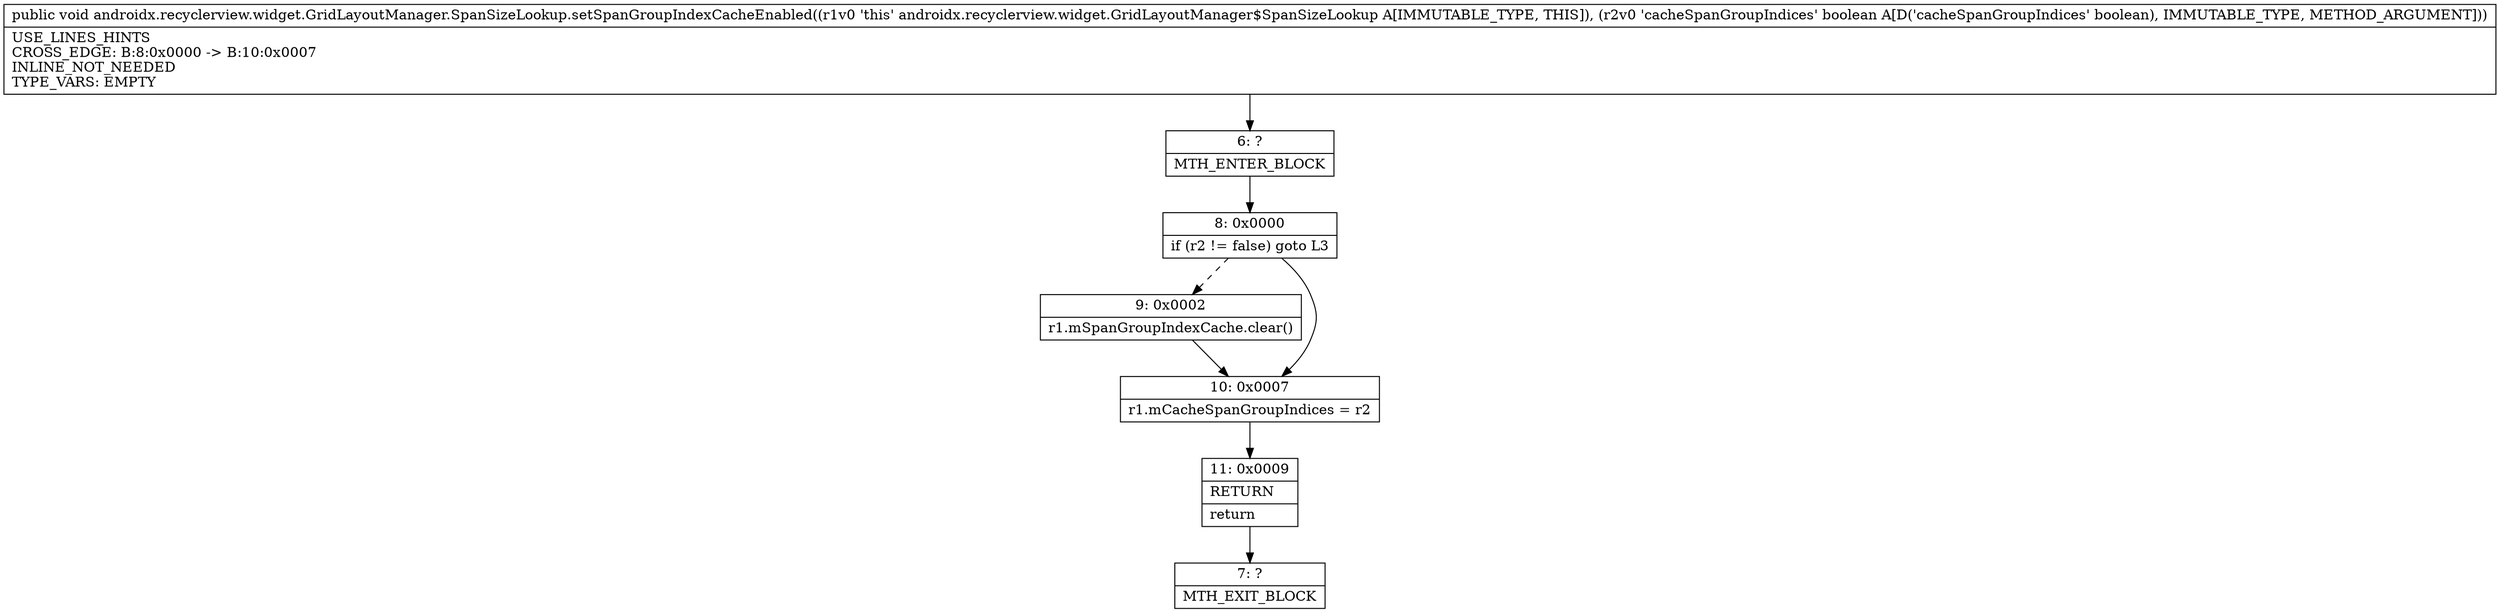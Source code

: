 digraph "CFG forandroidx.recyclerview.widget.GridLayoutManager.SpanSizeLookup.setSpanGroupIndexCacheEnabled(Z)V" {
Node_6 [shape=record,label="{6\:\ ?|MTH_ENTER_BLOCK\l}"];
Node_8 [shape=record,label="{8\:\ 0x0000|if (r2 != false) goto L3\l}"];
Node_9 [shape=record,label="{9\:\ 0x0002|r1.mSpanGroupIndexCache.clear()\l}"];
Node_10 [shape=record,label="{10\:\ 0x0007|r1.mCacheSpanGroupIndices = r2\l}"];
Node_11 [shape=record,label="{11\:\ 0x0009|RETURN\l|return\l}"];
Node_7 [shape=record,label="{7\:\ ?|MTH_EXIT_BLOCK\l}"];
MethodNode[shape=record,label="{public void androidx.recyclerview.widget.GridLayoutManager.SpanSizeLookup.setSpanGroupIndexCacheEnabled((r1v0 'this' androidx.recyclerview.widget.GridLayoutManager$SpanSizeLookup A[IMMUTABLE_TYPE, THIS]), (r2v0 'cacheSpanGroupIndices' boolean A[D('cacheSpanGroupIndices' boolean), IMMUTABLE_TYPE, METHOD_ARGUMENT]))  | USE_LINES_HINTS\lCROSS_EDGE: B:8:0x0000 \-\> B:10:0x0007\lINLINE_NOT_NEEDED\lTYPE_VARS: EMPTY\l}"];
MethodNode -> Node_6;Node_6 -> Node_8;
Node_8 -> Node_9[style=dashed];
Node_8 -> Node_10;
Node_9 -> Node_10;
Node_10 -> Node_11;
Node_11 -> Node_7;
}

